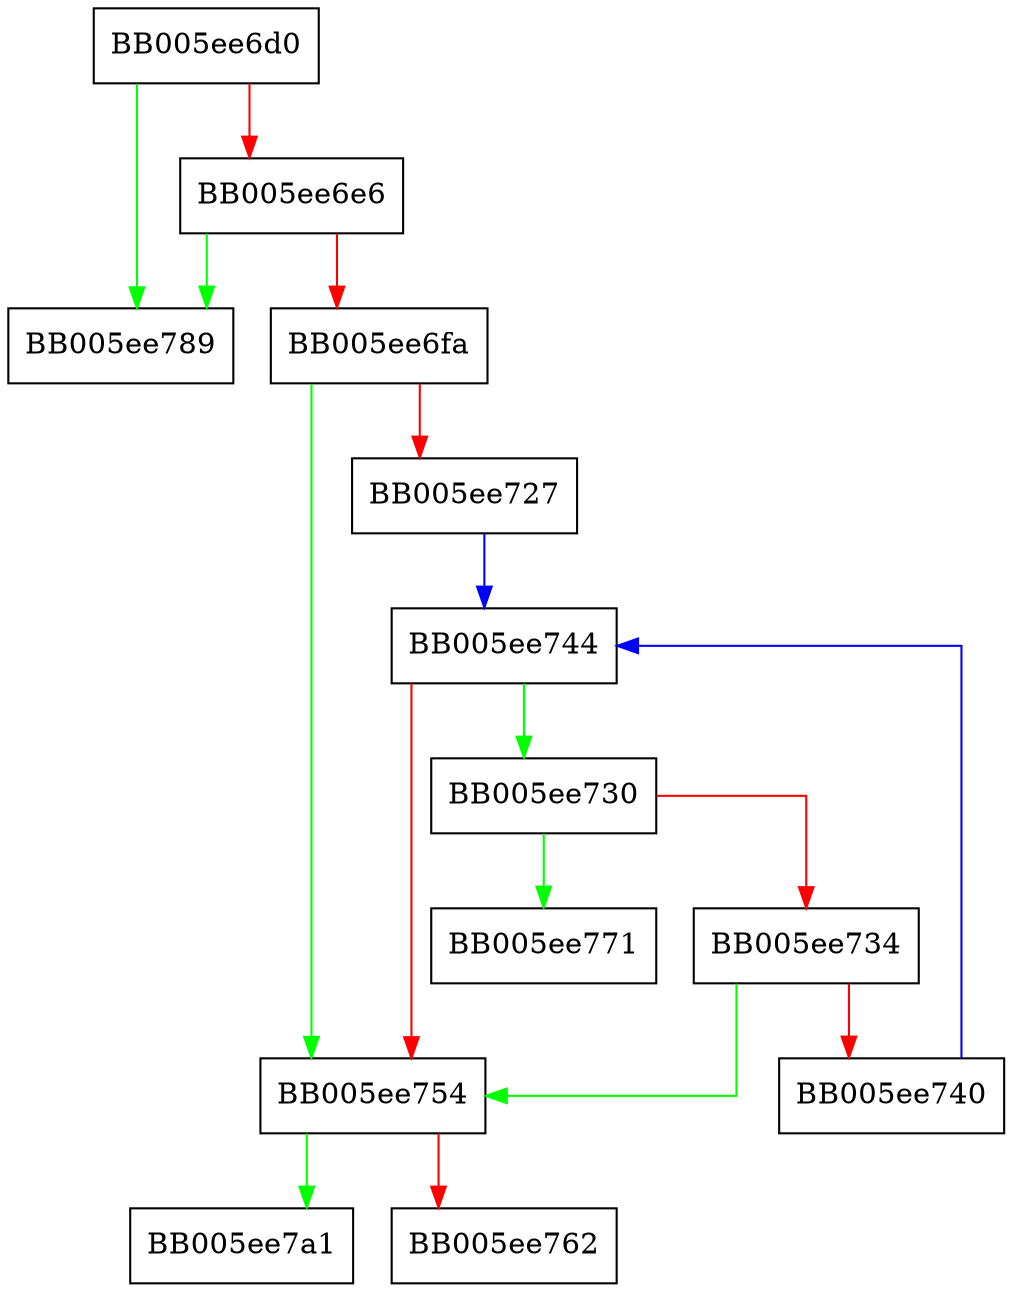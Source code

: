 digraph sh_actual_size {
  node [shape="box"];
  graph [splines=ortho];
  BB005ee6d0 -> BB005ee789 [color="green"];
  BB005ee6d0 -> BB005ee6e6 [color="red"];
  BB005ee6e6 -> BB005ee789 [color="green"];
  BB005ee6e6 -> BB005ee6fa [color="red"];
  BB005ee6fa -> BB005ee754 [color="green"];
  BB005ee6fa -> BB005ee727 [color="red"];
  BB005ee727 -> BB005ee744 [color="blue"];
  BB005ee730 -> BB005ee771 [color="green"];
  BB005ee730 -> BB005ee734 [color="red"];
  BB005ee734 -> BB005ee754 [color="green"];
  BB005ee734 -> BB005ee740 [color="red"];
  BB005ee740 -> BB005ee744 [color="blue"];
  BB005ee744 -> BB005ee730 [color="green"];
  BB005ee744 -> BB005ee754 [color="red"];
  BB005ee754 -> BB005ee7a1 [color="green"];
  BB005ee754 -> BB005ee762 [color="red"];
}